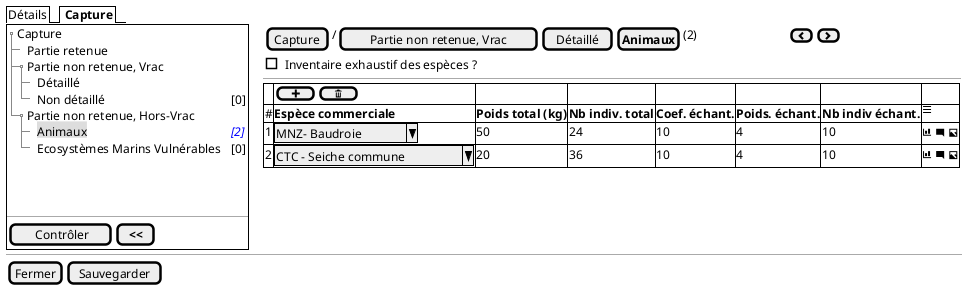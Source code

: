 @startsalt
{
  {/ Détails | <b> Capture }
  {+
   {T
       + Capture
       ++ Partie retenue
       ++ Partie non retenue, Vrac
       +++ Détaillé
       +++ Non détaillé | <color:black>[0]
       ++ Partie non retenue, Hors-Vrac
       +++ <back:#DDD>Animaux | <i><color:blue>[2]
       +++ Ecosystèmes Marins Vulnérables | <color:black>[0]
   }
    .
    .
    .
   --
   {
      [<&checkmark> Contrôler] | [ <b><< ]
   }
  } | . | {
    { [Capture] | / | [Partie non retenue, Vrac] | [Détaillé] | [<b>Animaux] | (2) | . | . | . | . | . | . | . | . | . | . | . | . | . | . | . | . | . | { [<&chevron-left>] | [<&chevron-right>] } }

    { [ ] Inventaire exhaustif des espèces ? }
    ---
    {#
          . | {[ <&plus> ] | [ <&trash> ] }  | . | . | . | . | .
          # | <b>Espèce commerciale  | <b>Poids total (kg)     |  <b>Nb indiv. total  | <b>Coef. échant. | <b>Poids. échant. | <b>Nb indiv échant. | <&menu>
          1 | ^MNZ- Baudroie   ^ |  50   |  24   |   10          | 4 | 10 | <&bar-chart> <&comment-square> <&image>
          2 | ^CTC - Seiche commune   ^ |  20   |  36   |   10          | 4 | 10 | <&bar-chart> <&comment-square> <&image>
        }
  }

  -- | -- | --
  { [Fermer] | [Sauvegarder] }
}
@endsalt

